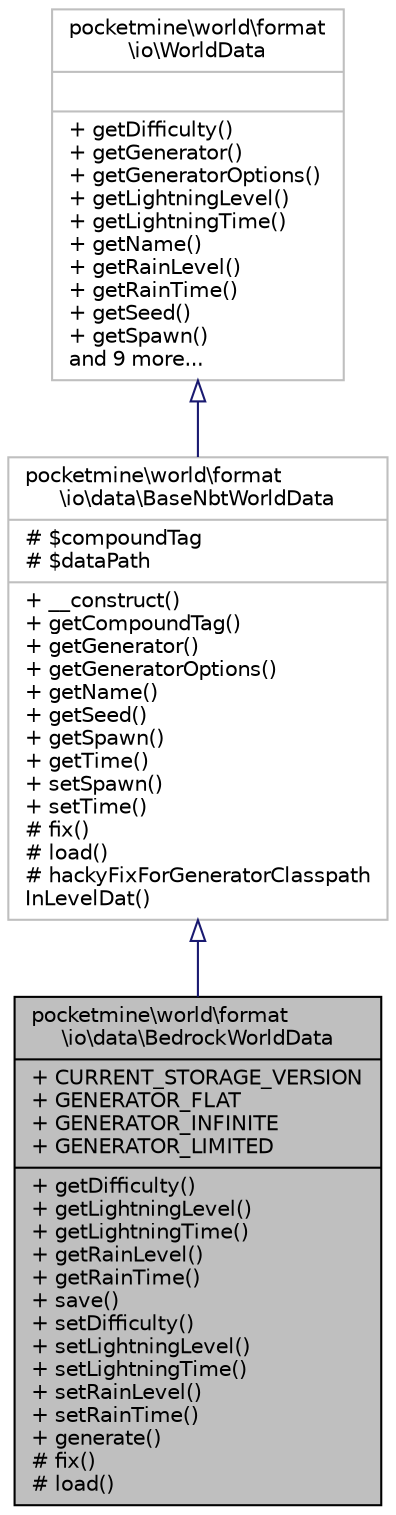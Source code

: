 digraph "pocketmine\world\format\io\data\BedrockWorldData"
{
 // INTERACTIVE_SVG=YES
 // LATEX_PDF_SIZE
  edge [fontname="Helvetica",fontsize="10",labelfontname="Helvetica",labelfontsize="10"];
  node [fontname="Helvetica",fontsize="10",shape=record];
  Node1 [label="{pocketmine\\world\\format\l\\io\\data\\BedrockWorldData\n|+ CURRENT_STORAGE_VERSION\l+ GENERATOR_FLAT\l+ GENERATOR_INFINITE\l+ GENERATOR_LIMITED\l|+ getDifficulty()\l+ getLightningLevel()\l+ getLightningTime()\l+ getRainLevel()\l+ getRainTime()\l+ save()\l+ setDifficulty()\l+ setLightningLevel()\l+ setLightningTime()\l+ setRainLevel()\l+ setRainTime()\l+ generate()\l# fix()\l# load()\l}",height=0.2,width=0.4,color="black", fillcolor="grey75", style="filled", fontcolor="black",tooltip=" "];
  Node2 -> Node1 [dir="back",color="midnightblue",fontsize="10",style="solid",arrowtail="onormal",fontname="Helvetica"];
  Node2 [label="{pocketmine\\world\\format\l\\io\\data\\BaseNbtWorldData\n|# $compoundTag\l# $dataPath\l|+ __construct()\l+ getCompoundTag()\l+ getGenerator()\l+ getGeneratorOptions()\l+ getName()\l+ getSeed()\l+ getSpawn()\l+ getTime()\l+ setSpawn()\l+ setTime()\l# fix()\l# load()\l# hackyFixForGeneratorClasspath\lInLevelDat()\l}",height=0.2,width=0.4,color="grey75", fillcolor="white", style="filled",URL="$d1/def/classpocketmine_1_1world_1_1format_1_1io_1_1data_1_1_base_nbt_world_data.html",tooltip=" "];
  Node3 -> Node2 [dir="back",color="midnightblue",fontsize="10",style="solid",arrowtail="onormal",fontname="Helvetica"];
  Node3 [label="{pocketmine\\world\\format\l\\io\\WorldData\n||+ getDifficulty()\l+ getGenerator()\l+ getGeneratorOptions()\l+ getLightningLevel()\l+ getLightningTime()\l+ getName()\l+ getRainLevel()\l+ getRainTime()\l+ getSeed()\l+ getSpawn()\land 9 more...\l}",height=0.2,width=0.4,color="grey75", fillcolor="white", style="filled",URL="$d7/d4e/interfacepocketmine_1_1world_1_1format_1_1io_1_1_world_data.html",tooltip=" "];
}
